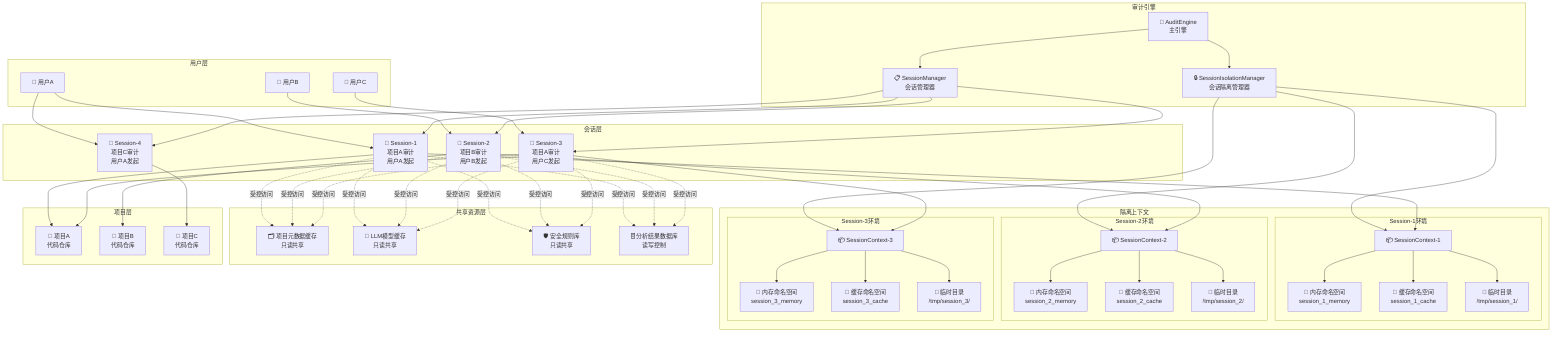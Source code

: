 graph TB
    subgraph "用户层"
        U1["👤 用户A"]
        U2["👤 用户B"] 
        U3["👤 用户C"]
    end
    
    subgraph "审计引擎"
        AE["🚀 AuditEngine<br/>主引擎"]
        SM["📋 SessionManager<br/>会话管理器"]
        SI["🔒 SessionIsolationManager<br/>会话隔离管理器"]
    end
    
    subgraph "会话层"
        S1["🔄 Session-1<br/>项目A审计<br/>用户A发起"]
        S2["🔄 Session-2<br/>项目B审计<br/>用户B发起"]
        S3["🔄 Session-3<br/>项目A审计<br/>用户C发起"]
        S4["🔄 Session-4<br/>项目C审计<br/>用户A发起"]
    end
    
    subgraph "隔离上下文"
        subgraph "Session-1环境"
            SC1["📦 SessionContext-1"]
            MN1["🧠 内存命名空间<br/>session_1_memory"]
            CN1["💾 缓存命名空间<br/>session_1_cache"]
            TD1["📁 临时目录<br/>/tmp/session_1/"]
        end
        
        subgraph "Session-2环境"
            SC2["📦 SessionContext-2"]
            MN2["🧠 内存命名空间<br/>session_2_memory"]
            CN2["💾 缓存命名空间<br/>session_2_cache"]
            TD2["📁 临时目录<br/>/tmp/session_2/"]
        end
        
        subgraph "Session-3环境"
            SC3["📦 SessionContext-3"]
            MN3["🧠 内存命名空间<br/>session_3_memory"]
            CN3["💾 缓存命名空间<br/>session_3_cache"]
            TD3["📁 临时目录<br/>/tmp/session_3/"]
        end
    end
    
    subgraph "共享资源层"
        SR1["🗂️ 项目元数据缓存<br/>只读共享"]
        SR2["🤖 LLM模型缓存<br/>只读共享"]
        SR3["🛡️ 安全规则库<br/>只读共享"]
        SR4["🗄️ 分析结果数据库<br/>读写控制"]
    end
    
    subgraph "项目层"
        P1["📂 项目A<br/>代码仓库"]
        P2["📂 项目B<br/>代码仓库"]
        P3["📂 项目C<br/>代码仓库"]
    end
    
    %% 用户到会话的关系
    U1 --> S1
    U1 --> S4
    U2 --> S2
    U3 --> S3
    
    %% 引擎管理关系
    AE --> SM
    AE --> SI
    SM --> S1
    SM --> S2
    SM --> S3
    SM --> S4
    
    %% 会话隔离关系
    SI --> SC1
    SI --> SC2
    SI --> SC3
    S1 --> SC1
    S2 --> SC2
    S3 --> SC3
    
    %% 隔离上下文内部关系
    SC1 --> MN1
    SC1 --> CN1
    SC1 --> TD1
    SC2 --> MN2
    SC2 --> CN2
    SC2 --> TD2
    SC3 --> MN3
    SC3 --> CN3
    SC3 --> TD3
    
    %% 会话到项目的关系
    S1 --> P1
    S2 --> P2
    S3 --> P1
    S4 --> P3
    
    %% 共享资源访问
    S1 -.->|受控访问| SR1
    S1 -.->|受控访问| SR2
    S1 -.->|受控访问| SR3
    S1 -.->|受控访问| SR4
    S2 -.->|受控访问| SR1
    S2 -.->|受控访问| SR2
    S2 -.->|受控访问| SR3
    S2 -.->|受控访问| SR4
    S3 -.->|受控访问| SR1
    S3 -.->|受控访问| SR2
    S3 -.->|受控访问| SR3
    S3 -.->|受控访问| SR4